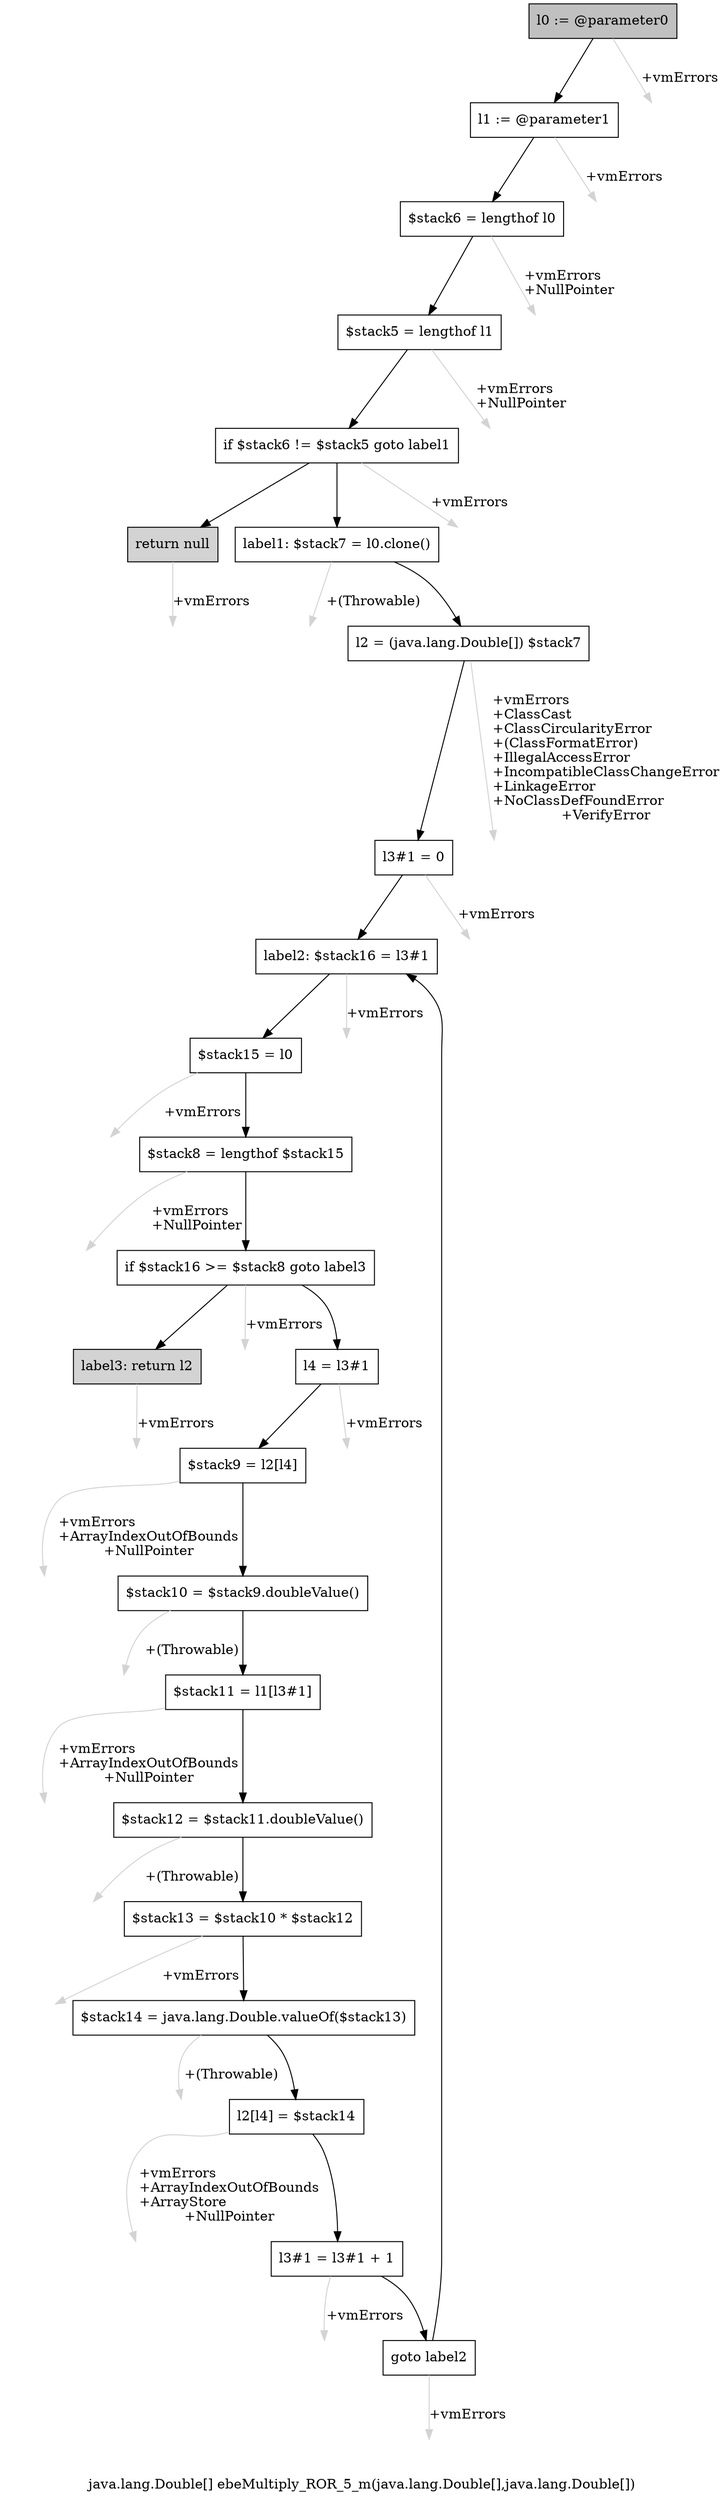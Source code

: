 digraph "java.lang.Double[] ebeMultiply_ROR_5_m(java.lang.Double[],java.lang.Double[])" {
    label="java.lang.Double[] ebeMultiply_ROR_5_m(java.lang.Double[],java.lang.Double[])";
    node [shape=box];
    "0" [style=filled,fillcolor=gray,label="l0 := @parameter0",];
    "1" [label="l1 := @parameter1",];
    "0"->"1" [color=black,];
    "24" [style=invis,label="Esc",];
    "0"->"24" [color=lightgray,label="\l+vmErrors",];
    "2" [label="$stack6 = lengthof l0",];
    "1"->"2" [color=black,];
    "25" [style=invis,label="Esc",];
    "1"->"25" [color=lightgray,label="\l+vmErrors",];
    "3" [label="$stack5 = lengthof l1",];
    "2"->"3" [color=black,];
    "26" [style=invis,label="Esc",];
    "2"->"26" [color=lightgray,label="\l+vmErrors\l+NullPointer",];
    "4" [label="if $stack6 != $stack5 goto label1",];
    "3"->"4" [color=black,];
    "27" [style=invis,label="Esc",];
    "3"->"27" [color=lightgray,label="\l+vmErrors\l+NullPointer",];
    "5" [style=filled,fillcolor=lightgray,label="return null",];
    "4"->"5" [color=black,];
    "6" [label="label1: $stack7 = l0.clone()",];
    "4"->"6" [color=black,];
    "28" [style=invis,label="Esc",];
    "4"->"28" [color=lightgray,label="\l+vmErrors",];
    "29" [style=invis,label="Esc",];
    "5"->"29" [color=lightgray,label="\l+vmErrors",];
    "7" [label="l2 = (java.lang.Double[]) $stack7",];
    "6"->"7" [color=black,];
    "30" [style=invis,label="Esc",];
    "6"->"30" [color=lightgray,label="\l+(Throwable)",];
    "8" [label="l3#1 = 0",];
    "7"->"8" [color=black,];
    "31" [style=invis,label="Esc",];
    "7"->"31" [color=lightgray,label="\l+vmErrors\l+ClassCast\l+ClassCircularityError\l+(ClassFormatError)\l+IllegalAccessError\l+IncompatibleClassChangeError\l+LinkageError\l+NoClassDefFoundError\l+VerifyError",];
    "9" [label="label2: $stack16 = l3#1",];
    "8"->"9" [color=black,];
    "32" [style=invis,label="Esc",];
    "8"->"32" [color=lightgray,label="\l+vmErrors",];
    "10" [label="$stack15 = l0",];
    "9"->"10" [color=black,];
    "33" [style=invis,label="Esc",];
    "9"->"33" [color=lightgray,label="\l+vmErrors",];
    "11" [label="$stack8 = lengthof $stack15",];
    "10"->"11" [color=black,];
    "34" [style=invis,label="Esc",];
    "10"->"34" [color=lightgray,label="\l+vmErrors",];
    "12" [label="if $stack16 >= $stack8 goto label3",];
    "11"->"12" [color=black,];
    "35" [style=invis,label="Esc",];
    "11"->"35" [color=lightgray,label="\l+vmErrors\l+NullPointer",];
    "13" [label="l4 = l3#1",];
    "12"->"13" [color=black,];
    "23" [style=filled,fillcolor=lightgray,label="label3: return l2",];
    "12"->"23" [color=black,];
    "36" [style=invis,label="Esc",];
    "12"->"36" [color=lightgray,label="\l+vmErrors",];
    "14" [label="$stack9 = l2[l4]",];
    "13"->"14" [color=black,];
    "37" [style=invis,label="Esc",];
    "13"->"37" [color=lightgray,label="\l+vmErrors",];
    "15" [label="$stack10 = $stack9.doubleValue()",];
    "14"->"15" [color=black,];
    "38" [style=invis,label="Esc",];
    "14"->"38" [color=lightgray,label="\l+vmErrors\l+ArrayIndexOutOfBounds\l+NullPointer",];
    "16" [label="$stack11 = l1[l3#1]",];
    "15"->"16" [color=black,];
    "39" [style=invis,label="Esc",];
    "15"->"39" [color=lightgray,label="\l+(Throwable)",];
    "17" [label="$stack12 = $stack11.doubleValue()",];
    "16"->"17" [color=black,];
    "40" [style=invis,label="Esc",];
    "16"->"40" [color=lightgray,label="\l+vmErrors\l+ArrayIndexOutOfBounds\l+NullPointer",];
    "18" [label="$stack13 = $stack10 * $stack12",];
    "17"->"18" [color=black,];
    "41" [style=invis,label="Esc",];
    "17"->"41" [color=lightgray,label="\l+(Throwable)",];
    "19" [label="$stack14 = java.lang.Double.valueOf($stack13)",];
    "18"->"19" [color=black,];
    "42" [style=invis,label="Esc",];
    "18"->"42" [color=lightgray,label="\l+vmErrors",];
    "20" [label="l2[l4] = $stack14",];
    "19"->"20" [color=black,];
    "43" [style=invis,label="Esc",];
    "19"->"43" [color=lightgray,label="\l+(Throwable)",];
    "21" [label="l3#1 = l3#1 + 1",];
    "20"->"21" [color=black,];
    "44" [style=invis,label="Esc",];
    "20"->"44" [color=lightgray,label="\l+vmErrors\l+ArrayIndexOutOfBounds\l+ArrayStore\l+NullPointer",];
    "22" [label="goto label2",];
    "21"->"22" [color=black,];
    "45" [style=invis,label="Esc",];
    "21"->"45" [color=lightgray,label="\l+vmErrors",];
    "22"->"9" [color=black,];
    "46" [style=invis,label="Esc",];
    "22"->"46" [color=lightgray,label="\l+vmErrors",];
    "47" [style=invis,label="Esc",];
    "23"->"47" [color=lightgray,label="\l+vmErrors",];
}
